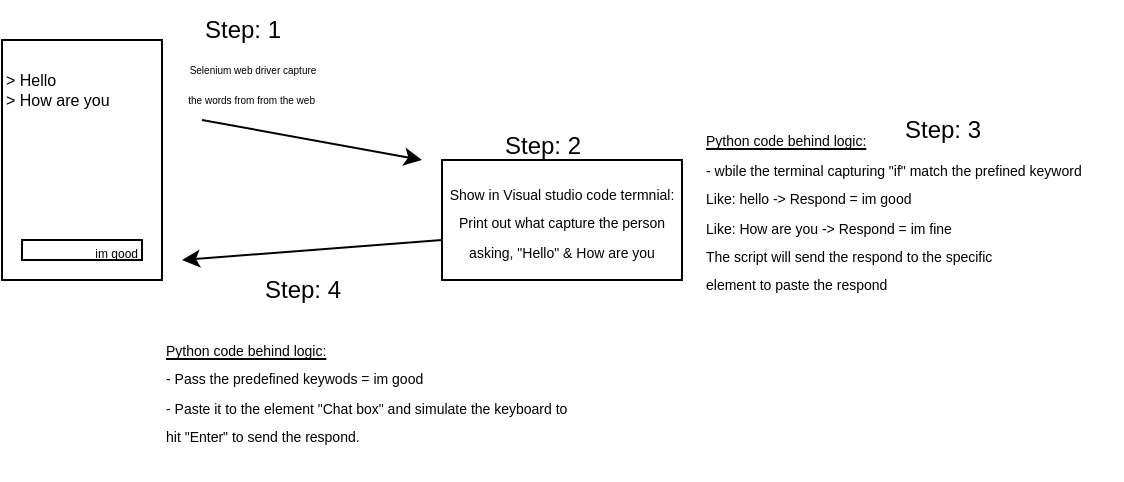 <mxfile version="24.7.6">
  <diagram name="Page-1" id="XYl2BaXlaBPqE8PZmsL8">
    <mxGraphModel dx="574" dy="298" grid="1" gridSize="10" guides="1" tooltips="1" connect="1" arrows="1" fold="1" page="1" pageScale="1" pageWidth="827" pageHeight="1169" math="0" shadow="0">
      <root>
        <mxCell id="0" />
        <mxCell id="1" parent="0" />
        <mxCell id="DubHpjmufwJkHEi0zrso-2" value="" style="rounded=0;whiteSpace=wrap;html=1;rotation=-90;" vertex="1" parent="1">
          <mxGeometry x="60" y="100" width="120" height="80" as="geometry" />
        </mxCell>
        <mxCell id="DubHpjmufwJkHEi0zrso-3" value="&amp;gt; Hello&lt;br style=&quot;font-size: 8px;&quot;&gt;&amp;gt; How are you" style="text;html=1;align=left;verticalAlign=middle;resizable=0;points=[];autosize=1;strokeColor=none;fillColor=none;fontSize=8;" vertex="1" parent="1">
          <mxGeometry x="80" y="90" width="80" height="30" as="geometry" />
        </mxCell>
        <mxCell id="DubHpjmufwJkHEi0zrso-4" value="&lt;div style=&quot;&quot;&gt;&lt;span style=&quot;background-color: initial;&quot;&gt;&lt;font style=&quot;font-size: 6px;&quot;&gt;im good&lt;/font&gt;&lt;/span&gt;&lt;/div&gt;" style="rounded=0;whiteSpace=wrap;html=1;align=right;" vertex="1" parent="1">
          <mxGeometry x="90" y="180" width="60" height="10" as="geometry" />
        </mxCell>
        <mxCell id="DubHpjmufwJkHEi0zrso-5" value="" style="endArrow=classic;html=1;rounded=0;" edge="1" parent="1">
          <mxGeometry width="50" height="50" relative="1" as="geometry">
            <mxPoint x="180" y="120" as="sourcePoint" />
            <mxPoint x="290" y="140" as="targetPoint" />
          </mxGeometry>
        </mxCell>
        <mxCell id="DubHpjmufwJkHEi0zrso-6" value="&lt;font style=&quot;font-size: 5px;&quot;&gt;Selenium web driver capture &lt;br&gt;the words from from the web&amp;nbsp;&lt;/font&gt;" style="text;html=1;align=center;verticalAlign=middle;resizable=0;points=[];autosize=1;strokeColor=none;fillColor=none;" vertex="1" parent="1">
          <mxGeometry x="160" y="80" width="90" height="40" as="geometry" />
        </mxCell>
        <mxCell id="DubHpjmufwJkHEi0zrso-7" value="&lt;font style=&quot;font-size: 7px;&quot;&gt;Show in Visual studio code termnial: Print out what capture the person asking, &quot;Hello&quot; &amp;amp; How are you&lt;/font&gt;" style="rounded=0;whiteSpace=wrap;html=1;" vertex="1" parent="1">
          <mxGeometry x="300" y="140" width="120" height="60" as="geometry" />
        </mxCell>
        <mxCell id="DubHpjmufwJkHEi0zrso-8" value="&lt;font style=&quot;font-size: 7px;&quot;&gt;&lt;u&gt;Python code behind logic:&lt;/u&gt;&lt;br&gt;- wbile the terminal capturing &quot;if&quot; match the prefined keyword&amp;nbsp;&lt;br&gt;Like: hello -&amp;gt; Respond = im good&lt;br&gt;Like: How are you -&amp;gt; Respond = im fine&lt;br&gt;The script will send the respond to the specific &lt;br&gt;element to paste the respond&lt;br&gt;&lt;/font&gt;" style="text;html=1;align=left;verticalAlign=middle;resizable=0;points=[];autosize=1;strokeColor=none;fillColor=none;" vertex="1" parent="1">
          <mxGeometry x="430" y="115" width="210" height="100" as="geometry" />
        </mxCell>
        <mxCell id="DubHpjmufwJkHEi0zrso-9" value="" style="endArrow=classic;html=1;rounded=0;exitX=0;exitY=0.667;exitDx=0;exitDy=0;exitPerimeter=0;" edge="1" parent="1" source="DubHpjmufwJkHEi0zrso-7">
          <mxGeometry width="50" height="50" relative="1" as="geometry">
            <mxPoint x="320" y="210" as="sourcePoint" />
            <mxPoint x="170" y="190" as="targetPoint" />
          </mxGeometry>
        </mxCell>
        <mxCell id="DubHpjmufwJkHEi0zrso-10" value="Step: 1" style="text;html=1;align=center;verticalAlign=middle;resizable=0;points=[];autosize=1;strokeColor=none;fillColor=none;" vertex="1" parent="1">
          <mxGeometry x="170" y="60" width="60" height="30" as="geometry" />
        </mxCell>
        <mxCell id="DubHpjmufwJkHEi0zrso-11" value="Step: 2" style="text;html=1;align=center;verticalAlign=middle;resizable=0;points=[];autosize=1;strokeColor=none;fillColor=none;" vertex="1" parent="1">
          <mxGeometry x="320" y="118" width="60" height="30" as="geometry" />
        </mxCell>
        <mxCell id="DubHpjmufwJkHEi0zrso-12" value="Step: 3" style="text;html=1;align=center;verticalAlign=middle;resizable=0;points=[];autosize=1;strokeColor=none;fillColor=none;" vertex="1" parent="1">
          <mxGeometry x="520" y="110" width="60" height="30" as="geometry" />
        </mxCell>
        <mxCell id="DubHpjmufwJkHEi0zrso-13" value="Step: 4" style="text;html=1;align=center;verticalAlign=middle;resizable=0;points=[];autosize=1;strokeColor=none;fillColor=none;" vertex="1" parent="1">
          <mxGeometry x="200" y="190" width="60" height="30" as="geometry" />
        </mxCell>
        <mxCell id="DubHpjmufwJkHEi0zrso-14" value="&lt;u style=&quot;forced-color-adjust: none; color: rgb(0, 0, 0); font-family: Helvetica; font-size: 7px; font-style: normal; font-variant-ligatures: normal; font-variant-caps: normal; font-weight: 400; letter-spacing: normal; orphans: 2; text-align: left; text-indent: 0px; text-transform: none; widows: 2; word-spacing: 0px; -webkit-text-stroke-width: 0px; white-space: nowrap; background-color: rgb(251, 251, 251);&quot;&gt;Python code behind logic:&lt;/u&gt;&lt;br style=&quot;forced-color-adjust: none; color: rgb(0, 0, 0); font-family: Helvetica; font-size: 7px; font-style: normal; font-variant-ligatures: normal; font-variant-caps: normal; font-weight: 400; letter-spacing: normal; orphans: 2; text-align: left; text-indent: 0px; text-transform: none; widows: 2; word-spacing: 0px; -webkit-text-stroke-width: 0px; white-space: nowrap; background-color: rgb(251, 251, 251); text-decoration-thickness: initial; text-decoration-style: initial; text-decoration-color: initial;&quot;&gt;&lt;span style=&quot;font-size: 7px; text-wrap: nowrap;&quot;&gt;- Pass the predefined keywods = im good&amp;nbsp;&lt;br&gt;- Paste it to the element &quot;Chat box&quot; and simulate the keyboard to &lt;br&gt;hit &quot;Enter&quot;&amp;nbsp;to send the respond.&amp;nbsp;&lt;/span&gt;" style="text;whiteSpace=wrap;html=1;" vertex="1" parent="1">
          <mxGeometry x="160" y="220" width="160" height="80" as="geometry" />
        </mxCell>
      </root>
    </mxGraphModel>
  </diagram>
</mxfile>
